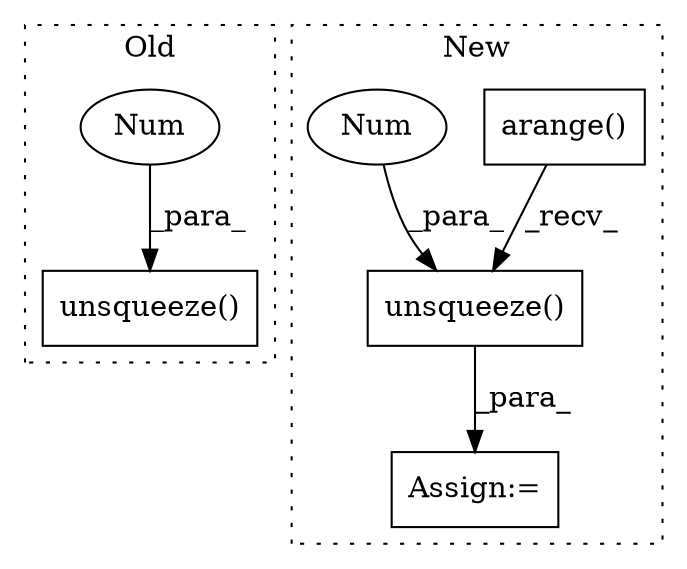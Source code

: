 digraph G {
subgraph cluster0 {
1 [label="unsqueeze()" a="75" s="11122,11161" l="38,1" shape="box"];
4 [label="Num" a="76" s="11160" l="1" shape="ellipse"];
label = "Old";
style="dotted";
}
subgraph cluster1 {
2 [label="arange()" a="75" s="13840,13871" l="13,1" shape="box"];
3 [label="Assign:=" a="68" s="13837" l="3" shape="box"];
5 [label="unsqueeze()" a="75" s="13840,13884" l="43,1" shape="box"];
6 [label="Num" a="76" s="13883" l="1" shape="ellipse"];
label = "New";
style="dotted";
}
2 -> 5 [label="_recv_"];
4 -> 1 [label="_para_"];
5 -> 3 [label="_para_"];
6 -> 5 [label="_para_"];
}